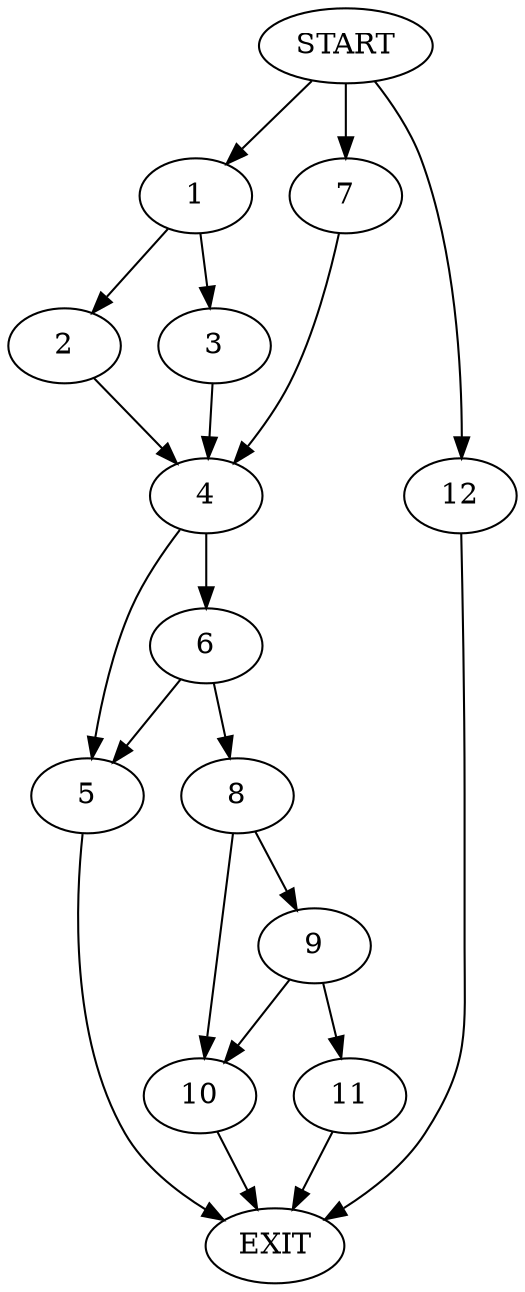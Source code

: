 digraph {
0 [label="START"]
13 [label="EXIT"]
0 -> 1
1 -> 2
1 -> 3
3 -> 4
2 -> 4
4 -> 5
4 -> 6
0 -> 7
7 -> 4
5 -> 13
6 -> 5
6 -> 8
8 -> 9
8 -> 10
10 -> 13
9 -> 11
9 -> 10
0 -> 12
12 -> 13
11 -> 13
}
